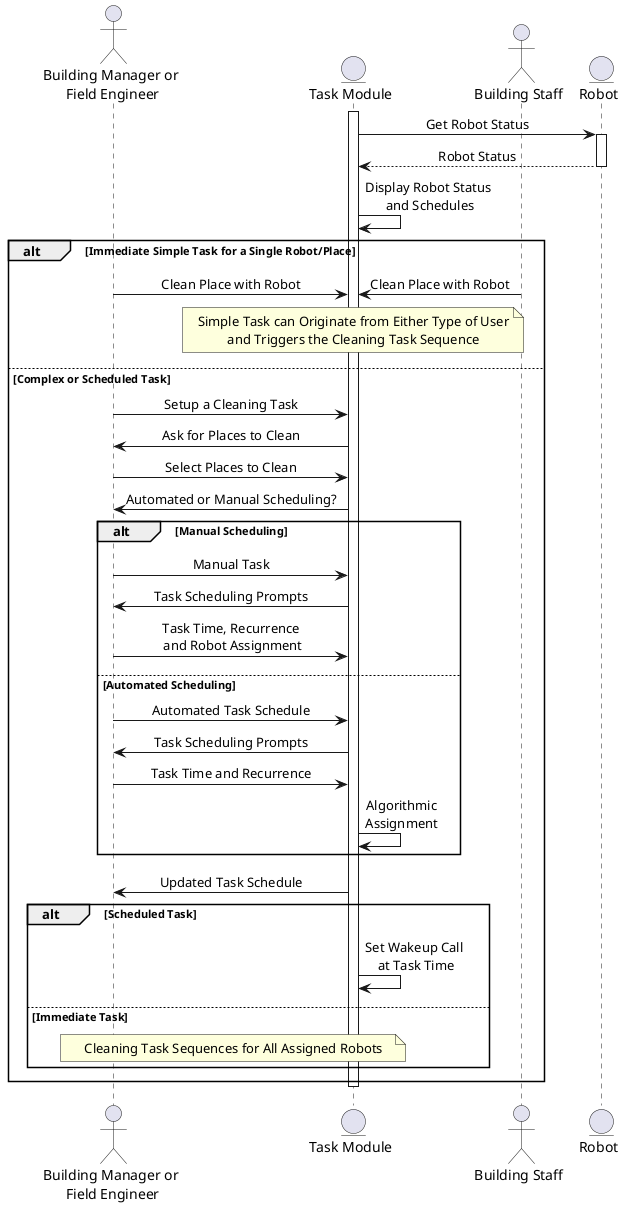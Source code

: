 @startuml task_assignment
skinparam sequenceMessageAlign center
skinparam NoteTextAlignment center
!pragma teoz true

actor Manager_or_Engineer as "Building Manager or\n Field Engineer"
entity Task_Module as "Task Module"
actor Building_Staff as "Building Staff"
entity Robot

activate Task_Module
Task_Module -> Robot: Get Robot Status
activate Robot
return Robot Status

Task_Module -> Task_Module: Display Robot Status\n and Schedules
alt Immediate Simple Task for a Single Robot/Place
        Manager_or_Engineer -> Task_Module: Clean Place with Robot
        & Building_Staff -> Task_Module: Clean Place with Robot
    note over Task_Module: Simple Task can Originate from Either Type of User\nand Triggers the Cleaning Task Sequence
else Complex or Scheduled Task
    Manager_or_Engineer -> Task_Module: Setup a Cleaning Task
    Task_Module -> Manager_or_Engineer: Ask for Places to Clean
    Manager_or_Engineer -> Task_Module: Select Places to Clean
    Task_Module -> Manager_or_Engineer: Automated or Manual Scheduling?
    alt Manual Scheduling
        Manager_or_Engineer -> Task_Module: Manual Task
        Task_Module -> Manager_or_Engineer: Task Scheduling Prompts
        Manager_or_Engineer -> Task_Module: Task Time, Recurrence\n and Robot Assignment
    else Automated Scheduling
        Manager_or_Engineer -> Task_Module: Automated Task Schedule
        Task_Module -> Manager_or_Engineer: Task Scheduling Prompts
        Manager_or_Engineer -> Task_Module: Task Time and Recurrence
        Task_Module -> Task_Module: Algorithmic\nAssignment
    end
    Task_Module -> Manager_or_Engineer: Updated Task Schedule
    alt Scheduled Task
        Task_Module -> Task_Module: Set Wakeup Call \nat Task Time
    else Immediate Task
        note over Manager_or_Engineer, Task_Module: Cleaning Task Sequences for All Assigned Robots
    end
deactivate Task_Module
end
@enduml